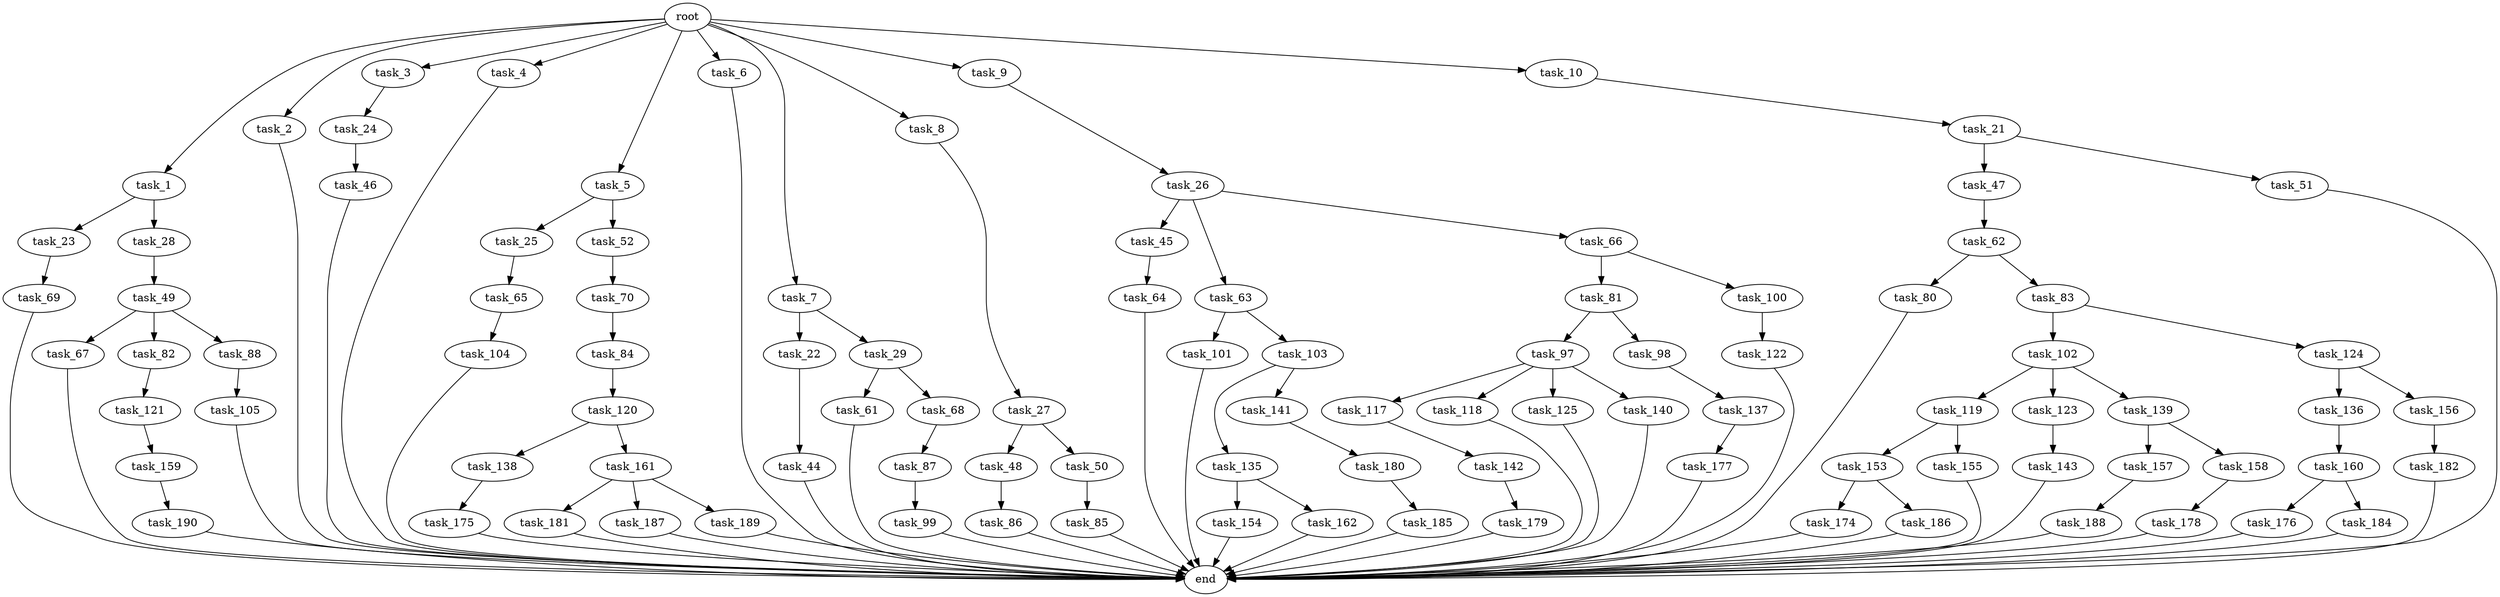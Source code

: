 digraph G {
  root [size="0.000000"];
  task_1 [size="102.400000"];
  task_2 [size="102.400000"];
  task_3 [size="102.400000"];
  task_4 [size="102.400000"];
  task_5 [size="102.400000"];
  task_6 [size="102.400000"];
  task_7 [size="102.400000"];
  task_8 [size="102.400000"];
  task_9 [size="102.400000"];
  task_10 [size="102.400000"];
  task_21 [size="42090679500.800003"];
  task_22 [size="30923764531.200001"];
  task_23 [size="21474836480.000000"];
  task_24 [size="54975581388.800003"];
  task_25 [size="21474836480.000000"];
  task_26 [size="69578470195.199997"];
  task_27 [size="13743895347.200001"];
  task_28 [size="21474836480.000000"];
  task_29 [size="30923764531.200001"];
  task_44 [size="85899345920.000000"];
  task_45 [size="85899345920.000000"];
  task_46 [size="30923764531.200001"];
  task_47 [size="30923764531.200001"];
  task_48 [size="85899345920.000000"];
  task_49 [size="85899345920.000000"];
  task_50 [size="85899345920.000000"];
  task_51 [size="30923764531.200001"];
  task_52 [size="21474836480.000000"];
  task_61 [size="30923764531.200001"];
  task_62 [size="3435973836.800000"];
  task_63 [size="85899345920.000000"];
  task_64 [size="54975581388.800003"];
  task_65 [size="69578470195.199997"];
  task_66 [size="85899345920.000000"];
  task_67 [size="85899345920.000000"];
  task_68 [size="30923764531.200001"];
  task_69 [size="42090679500.800003"];
  task_70 [size="54975581388.800003"];
  task_80 [size="85899345920.000000"];
  task_81 [size="85899345920.000000"];
  task_82 [size="85899345920.000000"];
  task_83 [size="85899345920.000000"];
  task_84 [size="7730941132.800000"];
  task_85 [size="30923764531.200001"];
  task_86 [size="3435973836.800000"];
  task_87 [size="69578470195.199997"];
  task_88 [size="85899345920.000000"];
  task_97 [size="54975581388.800003"];
  task_98 [size="54975581388.800003"];
  task_99 [size="30923764531.200001"];
  task_100 [size="85899345920.000000"];
  task_101 [size="21474836480.000000"];
  task_102 [size="3435973836.800000"];
  task_103 [size="21474836480.000000"];
  task_104 [size="54975581388.800003"];
  task_105 [size="3435973836.800000"];
  task_117 [size="13743895347.200001"];
  task_118 [size="13743895347.200001"];
  task_119 [size="54975581388.800003"];
  task_120 [size="42090679500.800003"];
  task_121 [size="30923764531.200001"];
  task_122 [size="54975581388.800003"];
  task_123 [size="54975581388.800003"];
  task_124 [size="3435973836.800000"];
  task_125 [size="13743895347.200001"];
  task_135 [size="21474836480.000000"];
  task_136 [size="21474836480.000000"];
  task_137 [size="21474836480.000000"];
  task_138 [size="3435973836.800000"];
  task_139 [size="54975581388.800003"];
  task_140 [size="13743895347.200001"];
  task_141 [size="21474836480.000000"];
  task_142 [size="85899345920.000000"];
  task_143 [size="21474836480.000000"];
  task_153 [size="85899345920.000000"];
  task_154 [size="7730941132.800000"];
  task_155 [size="85899345920.000000"];
  task_156 [size="21474836480.000000"];
  task_157 [size="42090679500.800003"];
  task_158 [size="42090679500.800003"];
  task_159 [size="69578470195.199997"];
  task_160 [size="30923764531.200001"];
  task_161 [size="3435973836.800000"];
  task_162 [size="7730941132.800000"];
  task_174 [size="3435973836.800000"];
  task_175 [size="13743895347.200001"];
  task_176 [size="42090679500.800003"];
  task_177 [size="13743895347.200001"];
  task_178 [size="30923764531.200001"];
  task_179 [size="7730941132.800000"];
  task_180 [size="13743895347.200001"];
  task_181 [size="85899345920.000000"];
  task_182 [size="85899345920.000000"];
  task_184 [size="42090679500.800003"];
  task_185 [size="7730941132.800000"];
  task_186 [size="3435973836.800000"];
  task_187 [size="85899345920.000000"];
  task_188 [size="7730941132.800000"];
  task_189 [size="85899345920.000000"];
  task_190 [size="7730941132.800000"];
  end [size="0.000000"];

  root -> task_1 [size="1.000000"];
  root -> task_2 [size="1.000000"];
  root -> task_3 [size="1.000000"];
  root -> task_4 [size="1.000000"];
  root -> task_5 [size="1.000000"];
  root -> task_6 [size="1.000000"];
  root -> task_7 [size="1.000000"];
  root -> task_8 [size="1.000000"];
  root -> task_9 [size="1.000000"];
  root -> task_10 [size="1.000000"];
  task_1 -> task_23 [size="209715200.000000"];
  task_1 -> task_28 [size="209715200.000000"];
  task_2 -> end [size="1.000000"];
  task_3 -> task_24 [size="536870912.000000"];
  task_4 -> end [size="1.000000"];
  task_5 -> task_25 [size="209715200.000000"];
  task_5 -> task_52 [size="209715200.000000"];
  task_6 -> end [size="1.000000"];
  task_7 -> task_22 [size="301989888.000000"];
  task_7 -> task_29 [size="301989888.000000"];
  task_8 -> task_27 [size="134217728.000000"];
  task_9 -> task_26 [size="679477248.000000"];
  task_10 -> task_21 [size="411041792.000000"];
  task_21 -> task_47 [size="301989888.000000"];
  task_21 -> task_51 [size="301989888.000000"];
  task_22 -> task_44 [size="838860800.000000"];
  task_23 -> task_69 [size="411041792.000000"];
  task_24 -> task_46 [size="301989888.000000"];
  task_25 -> task_65 [size="679477248.000000"];
  task_26 -> task_45 [size="838860800.000000"];
  task_26 -> task_63 [size="838860800.000000"];
  task_26 -> task_66 [size="838860800.000000"];
  task_27 -> task_48 [size="838860800.000000"];
  task_27 -> task_50 [size="838860800.000000"];
  task_28 -> task_49 [size="838860800.000000"];
  task_29 -> task_61 [size="301989888.000000"];
  task_29 -> task_68 [size="301989888.000000"];
  task_44 -> end [size="1.000000"];
  task_45 -> task_64 [size="536870912.000000"];
  task_46 -> end [size="1.000000"];
  task_47 -> task_62 [size="33554432.000000"];
  task_48 -> task_86 [size="33554432.000000"];
  task_49 -> task_67 [size="838860800.000000"];
  task_49 -> task_82 [size="838860800.000000"];
  task_49 -> task_88 [size="838860800.000000"];
  task_50 -> task_85 [size="301989888.000000"];
  task_51 -> end [size="1.000000"];
  task_52 -> task_70 [size="536870912.000000"];
  task_61 -> end [size="1.000000"];
  task_62 -> task_80 [size="838860800.000000"];
  task_62 -> task_83 [size="838860800.000000"];
  task_63 -> task_101 [size="209715200.000000"];
  task_63 -> task_103 [size="209715200.000000"];
  task_64 -> end [size="1.000000"];
  task_65 -> task_104 [size="536870912.000000"];
  task_66 -> task_81 [size="838860800.000000"];
  task_66 -> task_100 [size="838860800.000000"];
  task_67 -> end [size="1.000000"];
  task_68 -> task_87 [size="679477248.000000"];
  task_69 -> end [size="1.000000"];
  task_70 -> task_84 [size="75497472.000000"];
  task_80 -> end [size="1.000000"];
  task_81 -> task_97 [size="536870912.000000"];
  task_81 -> task_98 [size="536870912.000000"];
  task_82 -> task_121 [size="301989888.000000"];
  task_83 -> task_102 [size="33554432.000000"];
  task_83 -> task_124 [size="33554432.000000"];
  task_84 -> task_120 [size="411041792.000000"];
  task_85 -> end [size="1.000000"];
  task_86 -> end [size="1.000000"];
  task_87 -> task_99 [size="301989888.000000"];
  task_88 -> task_105 [size="33554432.000000"];
  task_97 -> task_117 [size="134217728.000000"];
  task_97 -> task_118 [size="134217728.000000"];
  task_97 -> task_125 [size="134217728.000000"];
  task_97 -> task_140 [size="134217728.000000"];
  task_98 -> task_137 [size="209715200.000000"];
  task_99 -> end [size="1.000000"];
  task_100 -> task_122 [size="536870912.000000"];
  task_101 -> end [size="1.000000"];
  task_102 -> task_119 [size="536870912.000000"];
  task_102 -> task_123 [size="536870912.000000"];
  task_102 -> task_139 [size="536870912.000000"];
  task_103 -> task_135 [size="209715200.000000"];
  task_103 -> task_141 [size="209715200.000000"];
  task_104 -> end [size="1.000000"];
  task_105 -> end [size="1.000000"];
  task_117 -> task_142 [size="838860800.000000"];
  task_118 -> end [size="1.000000"];
  task_119 -> task_153 [size="838860800.000000"];
  task_119 -> task_155 [size="838860800.000000"];
  task_120 -> task_138 [size="33554432.000000"];
  task_120 -> task_161 [size="33554432.000000"];
  task_121 -> task_159 [size="679477248.000000"];
  task_122 -> end [size="1.000000"];
  task_123 -> task_143 [size="209715200.000000"];
  task_124 -> task_136 [size="209715200.000000"];
  task_124 -> task_156 [size="209715200.000000"];
  task_125 -> end [size="1.000000"];
  task_135 -> task_154 [size="75497472.000000"];
  task_135 -> task_162 [size="75497472.000000"];
  task_136 -> task_160 [size="301989888.000000"];
  task_137 -> task_177 [size="134217728.000000"];
  task_138 -> task_175 [size="134217728.000000"];
  task_139 -> task_157 [size="411041792.000000"];
  task_139 -> task_158 [size="411041792.000000"];
  task_140 -> end [size="1.000000"];
  task_141 -> task_180 [size="134217728.000000"];
  task_142 -> task_179 [size="75497472.000000"];
  task_143 -> end [size="1.000000"];
  task_153 -> task_174 [size="33554432.000000"];
  task_153 -> task_186 [size="33554432.000000"];
  task_154 -> end [size="1.000000"];
  task_155 -> end [size="1.000000"];
  task_156 -> task_182 [size="838860800.000000"];
  task_157 -> task_188 [size="75497472.000000"];
  task_158 -> task_178 [size="301989888.000000"];
  task_159 -> task_190 [size="75497472.000000"];
  task_160 -> task_176 [size="411041792.000000"];
  task_160 -> task_184 [size="411041792.000000"];
  task_161 -> task_181 [size="838860800.000000"];
  task_161 -> task_187 [size="838860800.000000"];
  task_161 -> task_189 [size="838860800.000000"];
  task_162 -> end [size="1.000000"];
  task_174 -> end [size="1.000000"];
  task_175 -> end [size="1.000000"];
  task_176 -> end [size="1.000000"];
  task_177 -> end [size="1.000000"];
  task_178 -> end [size="1.000000"];
  task_179 -> end [size="1.000000"];
  task_180 -> task_185 [size="75497472.000000"];
  task_181 -> end [size="1.000000"];
  task_182 -> end [size="1.000000"];
  task_184 -> end [size="1.000000"];
  task_185 -> end [size="1.000000"];
  task_186 -> end [size="1.000000"];
  task_187 -> end [size="1.000000"];
  task_188 -> end [size="1.000000"];
  task_189 -> end [size="1.000000"];
  task_190 -> end [size="1.000000"];
}

